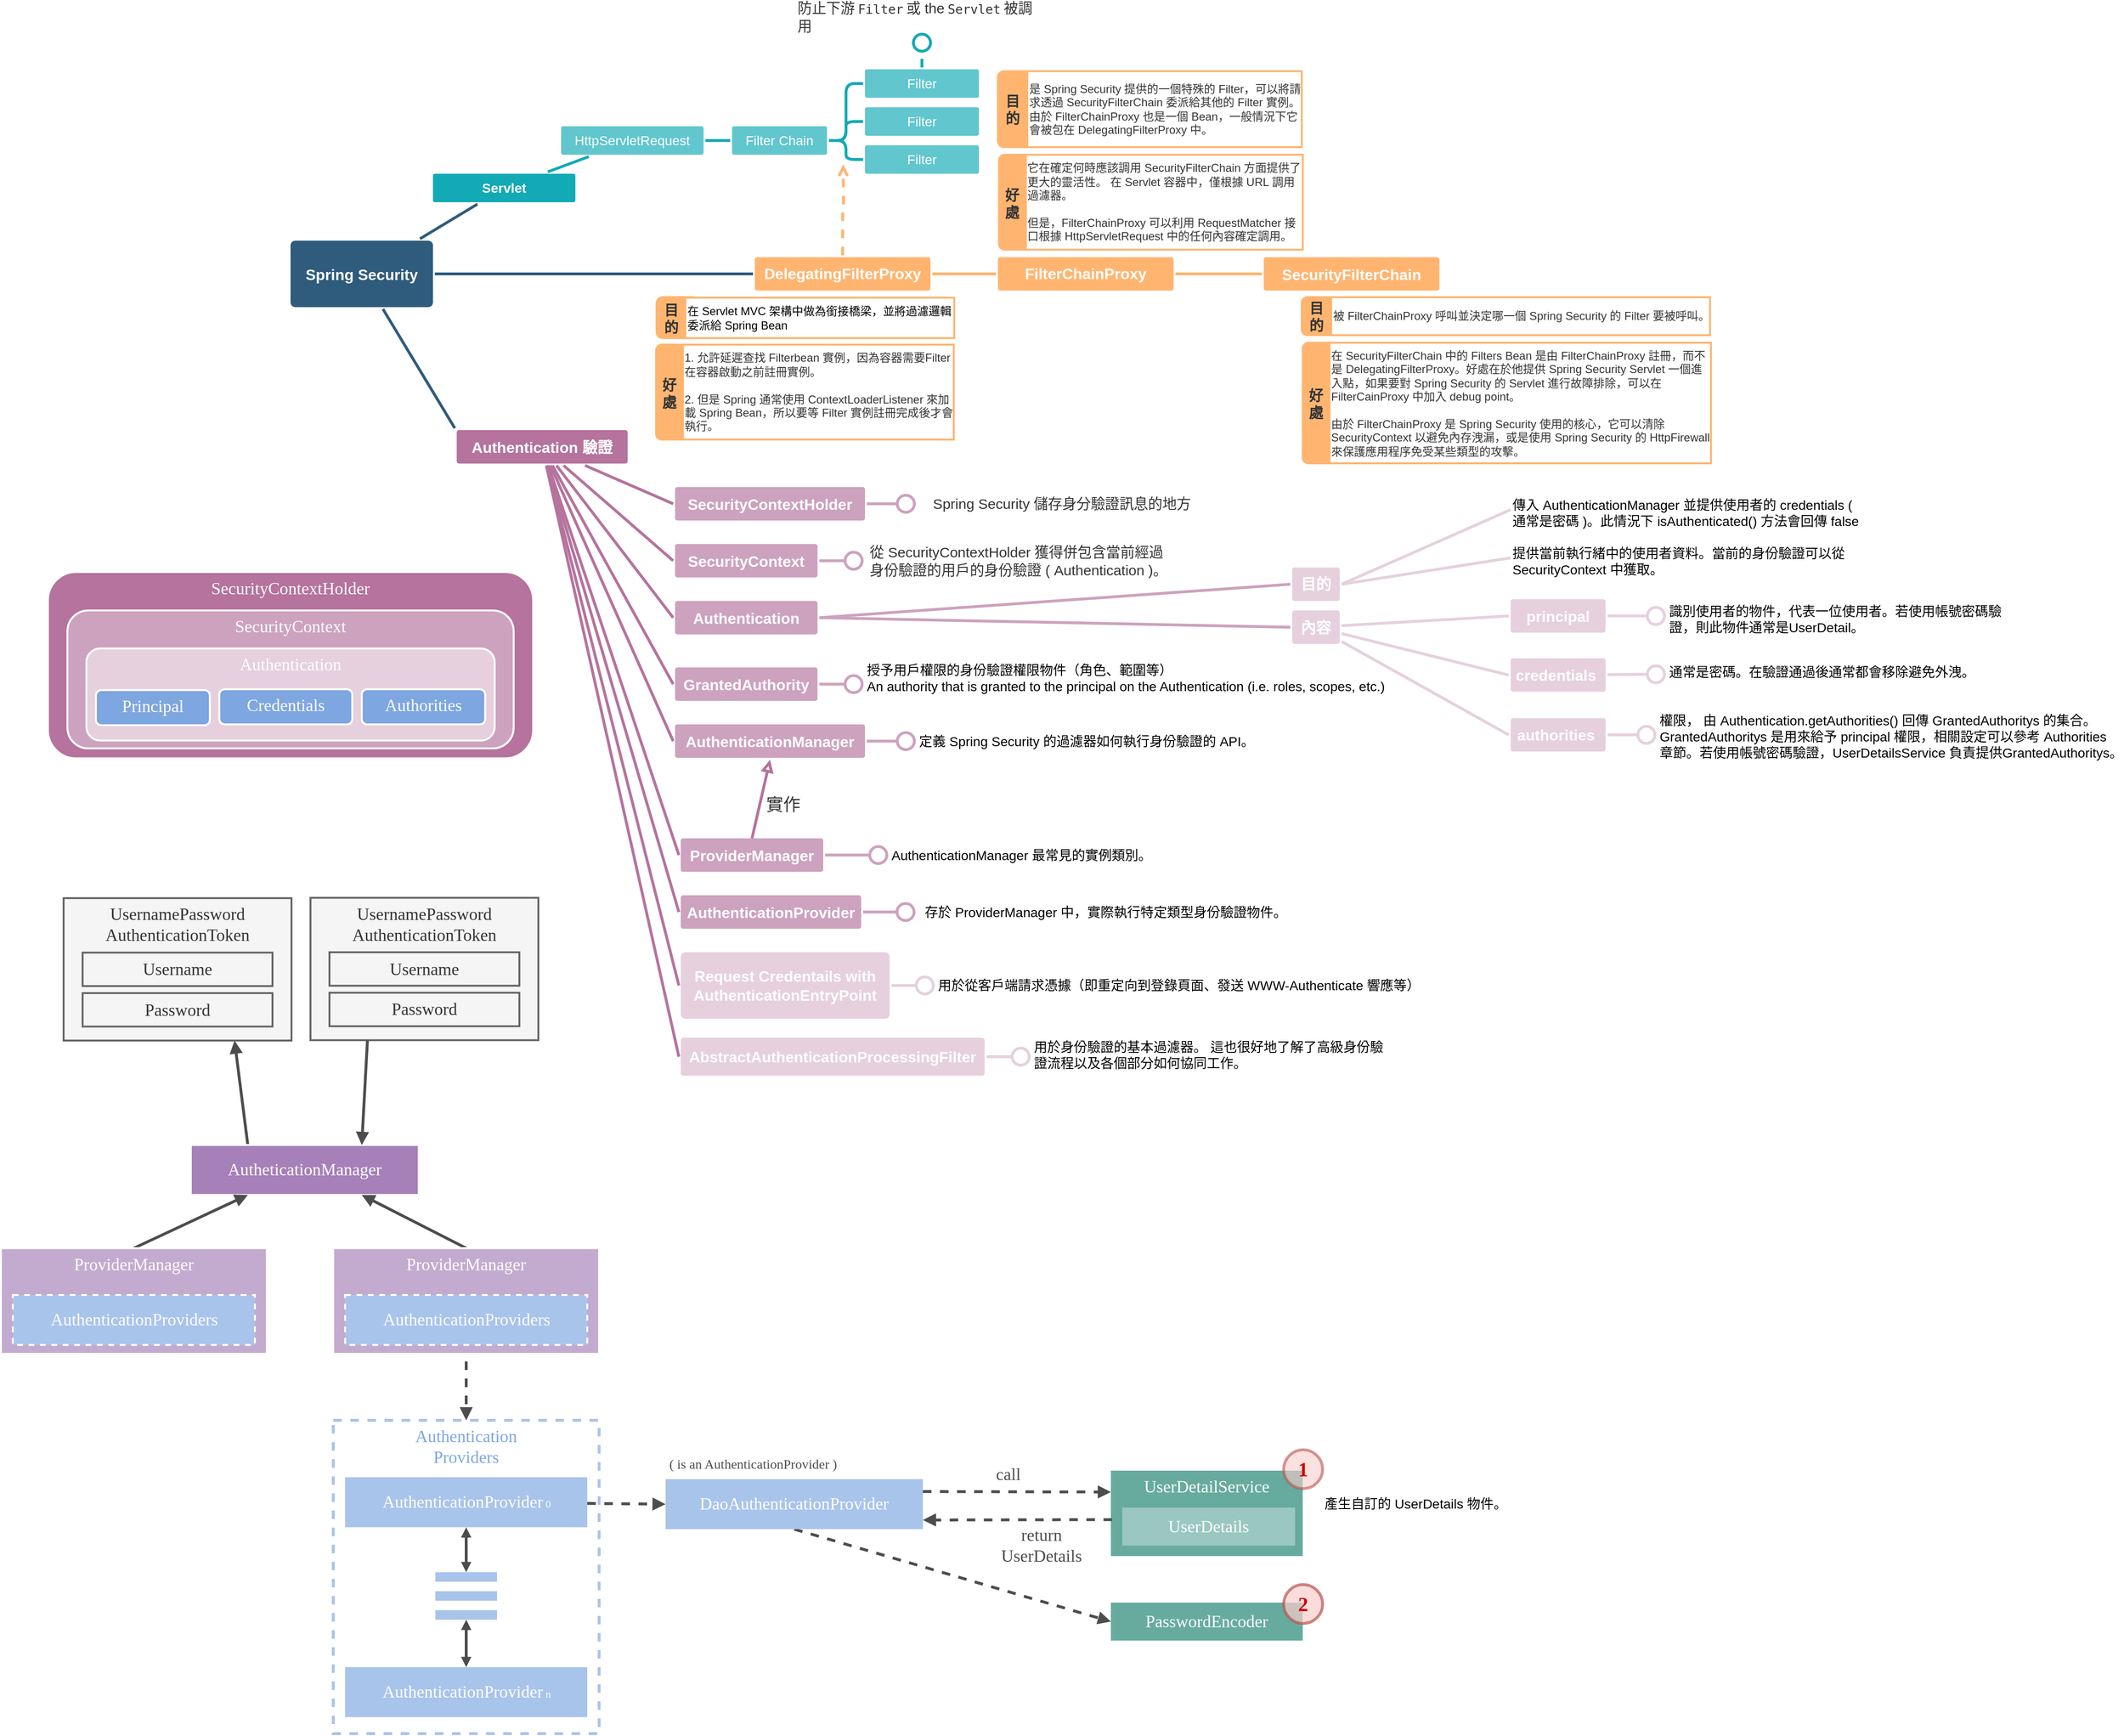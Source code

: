 <mxfile version="15.9.1" type="device"><diagram id="6a731a19-8d31-9384-78a2-239565b7b9f0" name="Page-1"><mxGraphModel dx="1422" dy="793" grid="1" gridSize="10" guides="1" tooltips="1" connect="1" arrows="1" fold="1" page="1" pageScale="1" pageWidth="1169" pageHeight="827" background="none" math="0" shadow="0"><root><mxCell id="0"/><mxCell id="1" parent="0"/><mxCell id="1746" value="" style="edgeStyle=none;rounded=0;jumpStyle=none;html=1;shadow=0;labelBackgroundColor=none;startArrow=none;startFill=0;endArrow=none;endFill=0;jettySize=auto;orthogonalLoop=1;strokeColor=#2F5B7C;strokeWidth=3;fontFamily=Helvetica;fontSize=16;fontColor=#23445D;spacing=5;" parent="1" source="1749" target="1771" edge="1"><mxGeometry relative="1" as="geometry"/></mxCell><mxCell id="et4WIzZWvKvFII1kySSE-1798" value="" style="edgeStyle=orthogonalEdgeStyle;rounded=0;orthogonalLoop=1;jettySize=auto;html=1;fontColor=#23445D;endArrow=none;endFill=0;shadow=0;fontSize=16;strokeColor=#2F5B7C;strokeWidth=3;labelBackgroundColor=none;spacing=5;startFill=0;" parent="1" source="1749" target="et4WIzZWvKvFII1kySSE-1797" edge="1"><mxGeometry relative="1" as="geometry"/></mxCell><mxCell id="L86GkIQucN6mWI3QpVAk-1783" style="rounded=0;orthogonalLoop=1;jettySize=auto;html=1;entryX=0;entryY=0;entryDx=0;entryDy=0;shadow=0;fontSize=16;fontColor=#23445D;strokeColor=#2F5B7C;strokeWidth=3;labelBackgroundColor=none;spacing=5;endFill=0;endArrow=none;startFill=0;" parent="1" source="1749" target="L86GkIQucN6mWI3QpVAk-1782" edge="1"><mxGeometry relative="1" as="geometry"/></mxCell><mxCell id="1749" value="Spring Security" style="rounded=1;whiteSpace=wrap;html=1;shadow=0;labelBackgroundColor=none;strokeColor=none;strokeWidth=3;fillColor=#2F5B7C;fontFamily=Helvetica;fontSize=16;fontColor=#FFFFFF;align=center;fontStyle=1;spacing=5;arcSize=7;perimeterSpacing=2;" parent="1" vertex="1"><mxGeometry x="495" y="380.5" width="150" height="70" as="geometry"/></mxCell><mxCell id="1771" value="Servlet" style="rounded=1;whiteSpace=wrap;html=1;shadow=0;labelBackgroundColor=none;strokeColor=none;strokeWidth=3;fillColor=#12aab5;fontFamily=Helvetica;fontSize=14;fontColor=#FFFFFF;align=center;spacing=5;fontStyle=1;arcSize=7;perimeterSpacing=2;" parent="1" vertex="1"><mxGeometry x="645" y="310" width="150" height="30" as="geometry"/></mxCell><mxCell id="et4WIzZWvKvFII1kySSE-1788" value="" style="edgeStyle=orthogonalEdgeStyle;rounded=1;orthogonalLoop=1;jettySize=auto;html=1;shadow=0;fontSize=14;fontColor=#FFFFFF;fontStyle=1;strokeColor=#12AAB5;strokeWidth=3;fillColor=#b0e3e6;labelBackgroundColor=none;spacing=5;startFill=0;endFill=0;endArrow=none;" parent="1" source="1778" target="et4WIzZWvKvFII1kySSE-1787" edge="1"><mxGeometry relative="1" as="geometry"/></mxCell><mxCell id="1778" value="HttpServletRequest" style="rounded=1;whiteSpace=wrap;html=1;shadow=0;labelBackgroundColor=none;strokeColor=none;strokeWidth=3;fillColor=#61c6ce;fontFamily=Helvetica;fontSize=14;fontColor=#FFFFFF;align=center;spacing=5;fontStyle=0;arcSize=7;perimeterSpacing=2;" parent="1" vertex="1"><mxGeometry x="780" y="260" width="150" height="30" as="geometry"/></mxCell><mxCell id="1779" value="" style="edgeStyle=none;rounded=1;jumpStyle=none;html=1;shadow=0;labelBackgroundColor=none;startArrow=none;startFill=0;jettySize=auto;orthogonalLoop=1;strokeColor=#12AAB5;strokeWidth=3;fontFamily=Helvetica;fontSize=14;fontColor=#FFFFFF;spacing=5;fontStyle=1;fillColor=#b0e3e6;endArrow=none;endFill=0;" parent="1" source="1771" target="1778" edge="1"><mxGeometry relative="1" as="geometry"/></mxCell><mxCell id="et4WIzZWvKvFII1kySSE-1790" value="" style="edgeStyle=orthogonalEdgeStyle;rounded=1;orthogonalLoop=1;jettySize=auto;html=1;shadow=0;fontSize=14;fontColor=#FFFFFF;fontStyle=1;strokeColor=#12AAB5;strokeWidth=3;fillColor=#b0e3e6;labelBackgroundColor=none;spacing=5;startFill=0;endFill=0;endArrow=none;" parent="1" source="et4WIzZWvKvFII1kySSE-1787" target="et4WIzZWvKvFII1kySSE-1789" edge="1"><mxGeometry relative="1" as="geometry"><Array as="points"><mxPoint x="1080" y="275"/><mxPoint x="1080" y="215"/></Array></mxGeometry></mxCell><mxCell id="et4WIzZWvKvFII1kySSE-1796" value="" style="edgeStyle=orthogonalEdgeStyle;rounded=1;orthogonalLoop=1;jettySize=auto;html=1;shadow=0;fontSize=14;fontColor=#FFFFFF;fontStyle=1;strokeColor=#12AAB5;strokeWidth=3;fillColor=#b0e3e6;labelBackgroundColor=none;spacing=5;startFill=0;dashed=1;entryX=0.5;entryY=1;entryDx=0;entryDy=0;exitX=0.5;exitY=0;exitDx=0;exitDy=0;endArrow=circle;endFill=0;" parent="1" source="et4WIzZWvKvFII1kySSE-1789" target="et4WIzZWvKvFII1kySSE-1795" edge="1"><mxGeometry relative="1" as="geometry"/></mxCell><mxCell id="et4WIzZWvKvFII1kySSE-1805" style="edgeStyle=orthogonalEdgeStyle;rounded=1;orthogonalLoop=1;jettySize=auto;html=1;fontColor=#FFFFFF;endArrow=none;endFill=0;strokeColor=#12AAB5;shadow=0;fontSize=14;fontStyle=1;strokeWidth=3;fillColor=#b0e3e6;labelBackgroundColor=none;spacing=5;startFill=0;" parent="1" source="et4WIzZWvKvFII1kySSE-1787" target="et4WIzZWvKvFII1kySSE-1803" edge="1"><mxGeometry relative="1" as="geometry"/></mxCell><mxCell id="et4WIzZWvKvFII1kySSE-1806" style="edgeStyle=orthogonalEdgeStyle;rounded=1;orthogonalLoop=1;jettySize=auto;html=1;entryX=0;entryY=0.5;entryDx=0;entryDy=0;fontColor=#FFFFFF;endArrow=none;endFill=0;strokeColor=#12AAB5;shadow=0;fontSize=14;fontStyle=1;strokeWidth=3;fillColor=#b0e3e6;labelBackgroundColor=none;spacing=5;startFill=0;" parent="1" source="et4WIzZWvKvFII1kySSE-1787" target="et4WIzZWvKvFII1kySSE-1804" edge="1"><mxGeometry relative="1" as="geometry"/></mxCell><mxCell id="et4WIzZWvKvFII1kySSE-1787" value="Filter Chain" style="rounded=1;whiteSpace=wrap;html=1;shadow=0;labelBackgroundColor=none;strokeColor=none;strokeWidth=3;fillColor=#61c6ce;fontFamily=Helvetica;fontSize=14;fontColor=#FFFFFF;align=center;spacing=5;fontStyle=0;arcSize=7;perimeterSpacing=2;" parent="1" vertex="1"><mxGeometry x="960" y="260" width="100" height="30" as="geometry"/></mxCell><mxCell id="et4WIzZWvKvFII1kySSE-1789" value="Filter" style="rounded=1;whiteSpace=wrap;html=1;shadow=0;labelBackgroundColor=none;strokeColor=none;strokeWidth=3;fillColor=#61c6ce;fontFamily=Helvetica;fontSize=14;fontColor=#FFFFFF;align=center;spacing=5;fontStyle=0;arcSize=7;perimeterSpacing=2;" parent="1" vertex="1"><mxGeometry x="1100" y="200" width="120" height="30" as="geometry"/></mxCell><mxCell id="et4WIzZWvKvFII1kySSE-1795" value="&lt;div style=&quot;text-align: left&quot;&gt;&lt;font style=&quot;box-sizing: inherit ; font-size: 15.111px ; letter-spacing: -0.044px ; vertical-align: inherit&quot;&gt;&lt;font style=&quot;box-sizing: inherit ; vertical-align: inherit&quot;&gt;防止下游&lt;/font&gt;&lt;/font&gt;&lt;code style=&quot;text-align: left ; box-sizing: inherit ; border-radius: 0.25em ; font-size: 0.95em ; padding: 0.125em 0.25em ; letter-spacing: -0.044px&quot;&gt;Filter&lt;/code&gt;&lt;font style=&quot;text-align: left ; box-sizing: inherit ; font-size: 15.111px ; letter-spacing: -0.044px ; vertical-align: inherit&quot;&gt;&lt;font style=&quot;box-sizing: inherit ; vertical-align: inherit&quot;&gt;或 the&lt;/font&gt;&lt;/font&gt;&lt;code style=&quot;text-align: left ; box-sizing: inherit ; border-radius: 0.25em ; font-size: 0.95em ; padding: 0.125em 0.25em ; letter-spacing: -0.044px&quot;&gt;Servlet&lt;/code&gt;&lt;font style=&quot;text-align: left ; box-sizing: inherit ; font-size: 15.111px ; letter-spacing: -0.044px ; vertical-align: inherit&quot;&gt;&lt;font style=&quot;box-sizing: inherit ; vertical-align: inherit&quot;&gt;被調用&lt;/font&gt;&lt;/font&gt;&lt;/div&gt;" style="whiteSpace=wrap;html=1;rounded=1;shadow=0;fontSize=14;fontColor=#333333;fontStyle=0;strokeColor=none;strokeWidth=3;fillColor=none;spacing=5;arcSize=7;" parent="1" vertex="1"><mxGeometry x="1025" y="130" width="270" height="30" as="geometry"/></mxCell><mxCell id="et4WIzZWvKvFII1kySSE-1800" style="edgeStyle=orthogonalEdgeStyle;rounded=1;orthogonalLoop=1;jettySize=auto;html=1;dashed=1;fontColor=#FFFFFF;endArrow=open;shadow=0;fontSize=14;fontStyle=1;strokeColor=#FFB570;strokeWidth=3;fillColor=#b0e3e6;labelBackgroundColor=none;spacing=5;startFill=0;endFill=0;" parent="1" source="et4WIzZWvKvFII1kySSE-1797" edge="1"><mxGeometry relative="1" as="geometry"><mxPoint x="1077" y="300" as="targetPoint"/></mxGeometry></mxCell><mxCell id="et4WIzZWvKvFII1kySSE-1813" value="" style="edgeStyle=orthogonalEdgeStyle;rounded=1;orthogonalLoop=1;jettySize=auto;html=1;fontSize=14;fontColor=#FFFFFF;endArrow=none;endFill=0;strokeColor=#FFB570;shadow=0;fontStyle=1;strokeWidth=3;fillColor=#b0e3e6;labelBackgroundColor=none;spacing=5;startFill=0;entryX=0;entryY=0.5;entryDx=0;entryDy=0;" parent="1" source="et4WIzZWvKvFII1kySSE-1797" target="et4WIzZWvKvFII1kySSE-1814" edge="1"><mxGeometry relative="1" as="geometry"><mxPoint x="1210" y="413.971" as="targetPoint"/></mxGeometry></mxCell><mxCell id="et4WIzZWvKvFII1kySSE-1797" value="DelegatingFilterProxy" style="rounded=1;whiteSpace=wrap;html=1;shadow=0;labelBackgroundColor=none;strokeColor=none;strokeWidth=3;fillColor=#FFB570;fontFamily=Helvetica;fontSize=16;fontColor=#FFFFFF;align=center;fontStyle=1;spacing=5;arcSize=7;perimeterSpacing=2;" parent="1" vertex="1"><mxGeometry x="984" y="397.87" width="185" height="35.25" as="geometry"/></mxCell><mxCell id="et4WIzZWvKvFII1kySSE-1803" value="Filter" style="rounded=1;whiteSpace=wrap;html=1;shadow=0;labelBackgroundColor=none;strokeColor=none;strokeWidth=3;fillColor=#61c6ce;fontFamily=Helvetica;fontSize=14;fontColor=#FFFFFF;align=center;spacing=5;fontStyle=0;arcSize=7;perimeterSpacing=2;" parent="1" vertex="1"><mxGeometry x="1100" y="240" width="120" height="30" as="geometry"/></mxCell><mxCell id="et4WIzZWvKvFII1kySSE-1804" value="Filter" style="rounded=1;whiteSpace=wrap;html=1;shadow=0;labelBackgroundColor=none;strokeColor=none;strokeWidth=3;fillColor=#61c6ce;fontFamily=Helvetica;fontSize=14;fontColor=#FFFFFF;align=center;spacing=5;fontStyle=0;arcSize=7;perimeterSpacing=2;" parent="1" vertex="1"><mxGeometry x="1100" y="280" width="120" height="30" as="geometry"/></mxCell><mxCell id="L86GkIQucN6mWI3QpVAk-1780" style="edgeStyle=orthogonalEdgeStyle;rounded=1;orthogonalLoop=1;jettySize=auto;html=1;entryX=0;entryY=0.5;entryDx=0;entryDy=0;shadow=0;fontSize=14;fontColor=#FFFFFF;fontStyle=1;strokeColor=#FFB570;strokeWidth=3;fillColor=#b0e3e6;labelBackgroundColor=none;spacing=5;endFill=0;endArrow=none;startFill=0;" parent="1" source="et4WIzZWvKvFII1kySSE-1814" target="L86GkIQucN6mWI3QpVAk-1779" edge="1"><mxGeometry relative="1" as="geometry"/></mxCell><mxCell id="et4WIzZWvKvFII1kySSE-1814" value="FilterChainProxy" style="rounded=1;whiteSpace=wrap;html=1;shadow=0;labelBackgroundColor=none;strokeColor=none;strokeWidth=3;fillColor=#FFB570;fontFamily=Helvetica;fontSize=16;fontColor=#FFFFFF;align=center;fontStyle=1;spacing=5;arcSize=7;perimeterSpacing=2;" parent="1" vertex="1"><mxGeometry x="1240" y="397.87" width="185" height="35.25" as="geometry"/></mxCell><mxCell id="L86GkIQucN6mWI3QpVAk-1779" value="SecurityFilterChain" style="rounded=1;whiteSpace=wrap;html=1;shadow=0;labelBackgroundColor=none;strokeColor=none;strokeWidth=3;fillColor=#FFB570;fontFamily=Helvetica;fontSize=16;fontColor=#FFFFFF;align=center;fontStyle=1;spacing=5;arcSize=7;perimeterSpacing=2;" parent="1" vertex="1"><mxGeometry x="1520" y="397.88" width="185" height="35.25" as="geometry"/></mxCell><mxCell id="L86GkIQucN6mWI3QpVAk-1785" style="edgeStyle=none;rounded=1;orthogonalLoop=1;jettySize=auto;html=1;entryX=0;entryY=0.5;entryDx=0;entryDy=0;shadow=0;fontSize=14;fontColor=#FFFFFF;fontStyle=1;strokeColor=#B5739D;strokeWidth=3;fillColor=#b0e3e6;labelBackgroundColor=none;spacing=5;endFill=0;endArrow=none;startFill=0;" parent="1" source="L86GkIQucN6mWI3QpVAk-1782" target="L86GkIQucN6mWI3QpVAk-1784" edge="1"><mxGeometry relative="1" as="geometry"/></mxCell><mxCell id="L86GkIQucN6mWI3QpVAk-1791" style="edgeStyle=none;rounded=1;orthogonalLoop=1;jettySize=auto;html=1;entryX=0;entryY=0.5;entryDx=0;entryDy=0;endArrow=none;endFill=0;strokeColor=#B5739D;strokeWidth=3;shadow=0;fontSize=14;fontColor=#FFFFFF;fontStyle=1;fillColor=#b0e3e6;labelBackgroundColor=none;spacing=5;startFill=0;" parent="1" source="L86GkIQucN6mWI3QpVAk-1782" target="L86GkIQucN6mWI3QpVAk-1786" edge="1"><mxGeometry relative="1" as="geometry"/></mxCell><mxCell id="L86GkIQucN6mWI3QpVAk-1815" style="edgeStyle=none;rounded=1;orthogonalLoop=1;jettySize=auto;html=1;entryX=0;entryY=0.5;entryDx=0;entryDy=0;fontSize=14;endArrow=none;endFill=0;strokeColor=#B5739D;strokeWidth=3;shadow=0;fontColor=#FFFFFF;fontStyle=1;fillColor=#b0e3e6;labelBackgroundColor=none;spacing=5;startFill=0;" parent="1" source="L86GkIQucN6mWI3QpVAk-1782" target="L86GkIQucN6mWI3QpVAk-1793" edge="1"><mxGeometry relative="1" as="geometry"/></mxCell><mxCell id="L86GkIQucN6mWI3QpVAk-1816" style="edgeStyle=none;rounded=1;orthogonalLoop=1;jettySize=auto;html=1;entryX=0;entryY=0.5;entryDx=0;entryDy=0;fontSize=14;endArrow=none;endFill=0;strokeColor=#B5739D;strokeWidth=3;shadow=0;fontColor=#FFFFFF;fontStyle=1;fillColor=#b0e3e6;labelBackgroundColor=none;spacing=5;startFill=0;" parent="1" source="L86GkIQucN6mWI3QpVAk-1782" target="L86GkIQucN6mWI3QpVAk-1797" edge="1"><mxGeometry relative="1" as="geometry"/></mxCell><mxCell id="L86GkIQucN6mWI3QpVAk-1817" style="edgeStyle=none;rounded=1;orthogonalLoop=1;jettySize=auto;html=1;entryX=0;entryY=0.5;entryDx=0;entryDy=0;fontSize=14;endArrow=none;endFill=0;strokeColor=#B5739D;strokeWidth=3;shadow=0;fontColor=#FFFFFF;fontStyle=1;fillColor=#b0e3e6;labelBackgroundColor=none;spacing=5;startFill=0;" parent="1" source="L86GkIQucN6mWI3QpVAk-1782" target="L86GkIQucN6mWI3QpVAk-1800" edge="1"><mxGeometry relative="1" as="geometry"/></mxCell><mxCell id="L86GkIQucN6mWI3QpVAk-1818" style="edgeStyle=none;rounded=1;orthogonalLoop=1;jettySize=auto;html=1;entryX=0;entryY=0.5;entryDx=0;entryDy=0;fontSize=14;endArrow=none;endFill=0;strokeColor=#B5739D;strokeWidth=3;shadow=0;fontColor=#FFFFFF;fontStyle=1;fillColor=#b0e3e6;labelBackgroundColor=none;spacing=5;startFill=0;" parent="1" source="L86GkIQucN6mWI3QpVAk-1782" target="L86GkIQucN6mWI3QpVAk-1803" edge="1"><mxGeometry relative="1" as="geometry"/></mxCell><mxCell id="L86GkIQucN6mWI3QpVAk-1819" style="edgeStyle=none;rounded=1;orthogonalLoop=1;jettySize=auto;html=1;entryX=0;entryY=0.5;entryDx=0;entryDy=0;fontSize=14;endArrow=none;endFill=0;strokeColor=#B5739D;strokeWidth=3;shadow=0;fontColor=#FFFFFF;fontStyle=1;fillColor=#b0e3e6;labelBackgroundColor=none;spacing=5;startFill=0;" parent="1" source="L86GkIQucN6mWI3QpVAk-1782" target="L86GkIQucN6mWI3QpVAk-1807" edge="1"><mxGeometry relative="1" as="geometry"/></mxCell><mxCell id="L86GkIQucN6mWI3QpVAk-1820" style="edgeStyle=none;rounded=1;orthogonalLoop=1;jettySize=auto;html=1;entryX=0;entryY=0.5;entryDx=0;entryDy=0;fontSize=14;endArrow=none;endFill=0;strokeColor=#B5739D;strokeWidth=3;shadow=0;fontColor=#FFFFFF;fontStyle=1;fillColor=#b0e3e6;labelBackgroundColor=none;spacing=5;startFill=0;" parent="1" source="L86GkIQucN6mWI3QpVAk-1782" target="L86GkIQucN6mWI3QpVAk-1810" edge="1"><mxGeometry relative="1" as="geometry"/></mxCell><mxCell id="L86GkIQucN6mWI3QpVAk-1821" style="edgeStyle=none;rounded=1;orthogonalLoop=1;jettySize=auto;html=1;entryX=0;entryY=0.5;entryDx=0;entryDy=0;fontSize=14;endArrow=none;endFill=0;strokeColor=#B5739D;strokeWidth=3;shadow=0;fontColor=#FFFFFF;fontStyle=1;fillColor=#b0e3e6;labelBackgroundColor=none;spacing=5;startFill=0;" parent="1" source="L86GkIQucN6mWI3QpVAk-1782" target="L86GkIQucN6mWI3QpVAk-1812" edge="1"><mxGeometry relative="1" as="geometry"/></mxCell><mxCell id="L86GkIQucN6mWI3QpVAk-1782" value="Authentication 驗證" style="rounded=1;whiteSpace=wrap;html=1;shadow=0;labelBackgroundColor=none;strokeColor=none;strokeWidth=3;fillColor=#B5739D;fontFamily=Helvetica;fontSize=16;fontColor=#FFFFFF;align=center;fontStyle=1;spacing=5;arcSize=7;perimeterSpacing=2;" parent="1" vertex="1"><mxGeometry x="670" y="580" width="180" height="35.25" as="geometry"/></mxCell><mxCell id="L86GkIQucN6mWI3QpVAk-1788" style="edgeStyle=none;rounded=0;orthogonalLoop=1;jettySize=auto;html=1;strokeColor=#CDA2BE;strokeWidth=3;endArrow=circle;endFill=0;" parent="1" source="L86GkIQucN6mWI3QpVAk-1784" target="L86GkIQucN6mWI3QpVAk-1787" edge="1"><mxGeometry relative="1" as="geometry"/></mxCell><mxCell id="L86GkIQucN6mWI3QpVAk-1784" value="SecurityContextHolder" style="rounded=1;whiteSpace=wrap;html=1;shadow=0;labelBackgroundColor=none;strokeColor=none;strokeWidth=3;fillColor=#CDA2BE;fontFamily=Helvetica;fontSize=16;fontColor=#FFFFFF;align=center;fontStyle=1;spacing=5;arcSize=7;perimeterSpacing=2;" parent="1" vertex="1"><mxGeometry x="900" y="640" width="200" height="35.25" as="geometry"/></mxCell><mxCell id="L86GkIQucN6mWI3QpVAk-1790" style="edgeStyle=none;rounded=0;orthogonalLoop=1;jettySize=auto;html=1;endArrow=circle;endFill=0;strokeColor=#CDA2BE;strokeWidth=3;" parent="1" source="L86GkIQucN6mWI3QpVAk-1786" target="L86GkIQucN6mWI3QpVAk-1789" edge="1"><mxGeometry relative="1" as="geometry"/></mxCell><mxCell id="L86GkIQucN6mWI3QpVAk-1786" value="SecurityContext" style="rounded=1;whiteSpace=wrap;html=1;shadow=0;labelBackgroundColor=none;strokeColor=none;strokeWidth=3;fillColor=#CDA2BE;fontFamily=Helvetica;fontSize=16;fontColor=#FFFFFF;align=center;fontStyle=1;spacing=5;arcSize=7;perimeterSpacing=2;" parent="1" vertex="1"><mxGeometry x="900" y="700" width="150" height="35.25" as="geometry"/></mxCell><mxCell id="L86GkIQucN6mWI3QpVAk-1787" value="&lt;div style=&quot;text-align: left&quot;&gt;&lt;span style=&quot;font-size: 15.111px ; letter-spacing: -0.044px&quot;&gt;Spring Security 儲存身分驗證訊息的地方&lt;/span&gt;&lt;br&gt;&lt;/div&gt;" style="whiteSpace=wrap;html=1;rounded=1;shadow=0;fontSize=14;fontColor=#333333;fontStyle=0;strokeColor=none;strokeWidth=3;fillColor=none;spacing=5;arcSize=7;" parent="1" vertex="1"><mxGeometry x="1155" y="642.63" width="305" height="30" as="geometry"/></mxCell><mxCell id="L86GkIQucN6mWI3QpVAk-1789" value="&lt;span style=&quot;font-size: 15.111px ; letter-spacing: -0.044px&quot;&gt;從 SecurityContextHolder 獲得併包含當前經過身份驗證的用戶的身份驗證 ( Authentication )。&lt;/span&gt;" style="whiteSpace=wrap;html=1;rounded=1;shadow=0;fontSize=14;fontColor=#333333;fontStyle=0;strokeColor=none;strokeWidth=3;fillColor=none;spacing=5;arcSize=7;align=left;" parent="1" vertex="1"><mxGeometry x="1100" y="698.94" width="330" height="37.37" as="geometry"/></mxCell><mxCell id="kV_gCuHugJ6RIb7P55Ni-1780" style="rounded=1;orthogonalLoop=1;jettySize=auto;html=1;entryX=0;entryY=0.5;entryDx=0;entryDy=0;shadow=0;fontSize=14;fontColor=#FFFFFF;fontStyle=1;strokeColor=#CDA2BE;strokeWidth=3;fillColor=#b0e3e6;labelBackgroundColor=none;spacing=5;endFill=0;endArrow=none;startFill=0;exitX=1;exitY=0.5;exitDx=0;exitDy=0;" parent="1" source="L86GkIQucN6mWI3QpVAk-1793" target="kV_gCuHugJ6RIb7P55Ni-1781" edge="1"><mxGeometry relative="1" as="geometry"><mxPoint x="1560" y="780" as="targetPoint"/><mxPoint x="1470" y="780" as="sourcePoint"/></mxGeometry></mxCell><mxCell id="kV_gCuHugJ6RIb7P55Ni-1789" style="edgeStyle=none;rounded=1;orthogonalLoop=1;jettySize=auto;html=1;entryX=0;entryY=0.5;entryDx=0;entryDy=0;strokeColor=#CDA2BE;shadow=0;fontSize=14;fontColor=#FFFFFF;fontStyle=1;strokeWidth=3;fillColor=#b0e3e6;labelBackgroundColor=none;spacing=5;endFill=0;endArrow=none;startFill=0;exitX=1;exitY=0.5;exitDx=0;exitDy=0;" parent="1" source="L86GkIQucN6mWI3QpVAk-1793" target="kV_gCuHugJ6RIb7P55Ni-1788" edge="1"><mxGeometry relative="1" as="geometry"><mxPoint x="1470" y="781.45" as="sourcePoint"/></mxGeometry></mxCell><mxCell id="L86GkIQucN6mWI3QpVAk-1793" value="Authentication" style="rounded=1;whiteSpace=wrap;html=1;shadow=0;labelBackgroundColor=none;strokeColor=none;strokeWidth=3;fillColor=#CDA2BE;fontFamily=Helvetica;fontSize=16;fontColor=#FFFFFF;align=center;fontStyle=1;spacing=5;arcSize=7;perimeterSpacing=2;" parent="1" vertex="1"><mxGeometry x="900" y="760" width="150" height="35.25" as="geometry"/></mxCell><mxCell id="L86GkIQucN6mWI3QpVAk-1795" value="授予用戶權限的身份驗證權限物件（角色、範圍等）&lt;br&gt;An authority that is granted to the principal on the Authentication (i.e. roles, scopes, etc.)" style="text;whiteSpace=wrap;html=1;fontSize=14;" parent="1" vertex="1"><mxGeometry x="1100" y="817.63" width="560" height="60" as="geometry"/></mxCell><mxCell id="L86GkIQucN6mWI3QpVAk-1798" style="edgeStyle=none;rounded=0;orthogonalLoop=1;jettySize=auto;html=1;entryX=0;entryY=0.5;entryDx=0;entryDy=0;fontSize=14;endArrow=circle;endFill=0;strokeColor=#CDA2BE;strokeWidth=3;" parent="1" source="L86GkIQucN6mWI3QpVAk-1797" target="L86GkIQucN6mWI3QpVAk-1795" edge="1"><mxGeometry relative="1" as="geometry"/></mxCell><mxCell id="L86GkIQucN6mWI3QpVAk-1797" value="GrantedAuthority" style="rounded=1;whiteSpace=wrap;html=1;shadow=0;labelBackgroundColor=none;strokeColor=none;strokeWidth=3;fillColor=#CDA2BE;fontFamily=Helvetica;fontSize=16;fontColor=#FFFFFF;align=center;fontStyle=1;spacing=5;arcSize=7;perimeterSpacing=2;" parent="1" vertex="1"><mxGeometry x="900" y="830" width="150" height="35.25" as="geometry"/></mxCell><mxCell id="L86GkIQucN6mWI3QpVAk-1802" style="edgeStyle=none;rounded=0;orthogonalLoop=1;jettySize=auto;html=1;entryX=0;entryY=0.5;entryDx=0;entryDy=0;fontSize=14;endArrow=circle;endFill=0;strokeColor=#CDA2BE;strokeWidth=3;" parent="1" source="L86GkIQucN6mWI3QpVAk-1800" target="L86GkIQucN6mWI3QpVAk-1801" edge="1"><mxGeometry relative="1" as="geometry"/></mxCell><mxCell id="L86GkIQucN6mWI3QpVAk-1800" value="AuthenticationManager" style="rounded=1;whiteSpace=wrap;html=1;shadow=0;labelBackgroundColor=none;strokeColor=none;strokeWidth=3;fillColor=#CDA2BE;fontFamily=Helvetica;fontSize=16;fontColor=#FFFFFF;align=center;fontStyle=1;spacing=5;arcSize=7;perimeterSpacing=2;" parent="1" vertex="1"><mxGeometry x="900" y="890" width="200" height="35.25" as="geometry"/></mxCell><mxCell id="L86GkIQucN6mWI3QpVAk-1801" value="定義 Spring Security 的過濾器如何執行身份驗證的 API。" style="text;whiteSpace=wrap;html=1;fontSize=14;" parent="1" vertex="1"><mxGeometry x="1155" y="892.63" width="380" height="30" as="geometry"/></mxCell><mxCell id="L86GkIQucN6mWI3QpVAk-1805" style="edgeStyle=none;rounded=0;orthogonalLoop=1;jettySize=auto;html=1;entryX=0;entryY=0.5;entryDx=0;entryDy=0;fontSize=14;endArrow=circle;endFill=0;strokeColor=#CDA2BE;strokeWidth=3;" parent="1" source="L86GkIQucN6mWI3QpVAk-1803" target="L86GkIQucN6mWI3QpVAk-1804" edge="1"><mxGeometry relative="1" as="geometry"/></mxCell><mxCell id="L86GkIQucN6mWI3QpVAk-1803" value="ProviderManager" style="rounded=1;whiteSpace=wrap;html=1;shadow=0;labelBackgroundColor=none;strokeColor=none;strokeWidth=3;fillColor=#CDA2BE;fontFamily=Helvetica;fontSize=16;fontColor=#FFFFFF;align=center;fontStyle=1;spacing=5;arcSize=7;perimeterSpacing=2;" parent="1" vertex="1"><mxGeometry x="906" y="1010" width="150" height="35.25" as="geometry"/></mxCell><mxCell id="L86GkIQucN6mWI3QpVAk-1804" value="AuthenticationManager 最常見的實例類別。" style="text;whiteSpace=wrap;html=1;fontSize=14;" parent="1" vertex="1"><mxGeometry x="1126" y="1012.63" width="314" height="30" as="geometry"/></mxCell><mxCell id="L86GkIQucN6mWI3QpVAk-1806" value="存於 ProviderManager 中，實際執行特定類型身份驗證物件。" style="text;whiteSpace=wrap;html=1;fontSize=14;" parent="1" vertex="1"><mxGeometry x="1161" y="1072.63" width="419" height="30" as="geometry"/></mxCell><mxCell id="L86GkIQucN6mWI3QpVAk-1808" style="edgeStyle=none;rounded=0;orthogonalLoop=1;jettySize=auto;html=1;entryX=-0.015;entryY=0.5;entryDx=0;entryDy=0;entryPerimeter=0;fontSize=14;endArrow=circle;endFill=0;strokeColor=#CDA2BE;strokeWidth=3;" parent="1" source="L86GkIQucN6mWI3QpVAk-1807" target="L86GkIQucN6mWI3QpVAk-1806" edge="1"><mxGeometry relative="1" as="geometry"/></mxCell><mxCell id="L86GkIQucN6mWI3QpVAk-1807" value="AuthenticationProvider" style="rounded=1;whiteSpace=wrap;html=1;shadow=0;labelBackgroundColor=none;strokeColor=none;strokeWidth=3;fillColor=#CDA2BE;fontFamily=Helvetica;fontSize=16;fontColor=#FFFFFF;align=center;fontStyle=1;spacing=5;arcSize=7;perimeterSpacing=2;" parent="1" vertex="1"><mxGeometry x="906" y="1070" width="190" height="35.25" as="geometry"/></mxCell><mxCell id="L86GkIQucN6mWI3QpVAk-1809" value="用於從客戶端請求憑據（即重定向到登錄頁面、發送 WWW-Authenticate 響應等）" style="text;whiteSpace=wrap;html=1;fontSize=14;" parent="1" vertex="1"><mxGeometry x="1175" y="1150" width="530" height="30" as="geometry"/></mxCell><mxCell id="L86GkIQucN6mWI3QpVAk-1811" style="edgeStyle=none;rounded=0;orthogonalLoop=1;jettySize=auto;html=1;entryX=0;entryY=0.5;entryDx=0;entryDy=0;fontSize=14;endArrow=circle;endFill=0;strokeColor=#E6D0DE;strokeWidth=3;" parent="1" source="L86GkIQucN6mWI3QpVAk-1810" target="L86GkIQucN6mWI3QpVAk-1809" edge="1"><mxGeometry relative="1" as="geometry"/></mxCell><mxCell id="L86GkIQucN6mWI3QpVAk-1810" value="Request Credentails with AuthenticationEntryPoint" style="rounded=1;whiteSpace=wrap;html=1;shadow=0;labelBackgroundColor=none;strokeColor=none;strokeWidth=3;fillColor=#E6D0DE;fontFamily=Helvetica;fontSize=16;fontColor=#FFFFFF;align=center;fontStyle=1;spacing=5;arcSize=7;perimeterSpacing=2;" parent="1" vertex="1"><mxGeometry x="906" y="1130" width="220" height="70" as="geometry"/></mxCell><mxCell id="L86GkIQucN6mWI3QpVAk-1814" style="edgeStyle=none;rounded=0;orthogonalLoop=1;jettySize=auto;html=1;entryX=0;entryY=0.5;entryDx=0;entryDy=0;fontSize=14;endArrow=circle;endFill=0;strokeColor=#E6D0DE;strokeWidth=3;" parent="1" source="L86GkIQucN6mWI3QpVAk-1812" target="L86GkIQucN6mWI3QpVAk-1813" edge="1"><mxGeometry relative="1" as="geometry"/></mxCell><mxCell id="L86GkIQucN6mWI3QpVAk-1812" value="AbstractAuthenticationProcessingFilter" style="rounded=1;whiteSpace=wrap;html=1;shadow=0;labelBackgroundColor=none;strokeColor=none;strokeWidth=3;fillColor=#E6D0DE;fontFamily=Helvetica;fontSize=16;fontColor=#FFFFFF;align=center;fontStyle=1;spacing=5;arcSize=7;perimeterSpacing=2;" parent="1" vertex="1"><mxGeometry x="906" y="1220" width="320" height="40" as="geometry"/></mxCell><mxCell id="L86GkIQucN6mWI3QpVAk-1813" value="用於身份驗證的基本過濾器。 這也很好地了解了高級身份驗證流程以及各個部分如何協同工作。" style="text;whiteSpace=wrap;html=1;fontSize=14;" parent="1" vertex="1"><mxGeometry x="1276" y="1215" width="380" height="50" as="geometry"/></mxCell><mxCell id="kV_gCuHugJ6RIb7P55Ni-1786" style="rounded=1;orthogonalLoop=1;jettySize=auto;html=1;entryX=0;entryY=0.5;entryDx=0;entryDy=0;strokeColor=#E6D0DE;shadow=0;fontSize=14;fontColor=#FFFFFF;fontStyle=1;strokeWidth=3;fillColor=#b0e3e6;labelBackgroundColor=none;spacing=5;endFill=0;endArrow=none;startFill=0;exitX=1;exitY=0.5;exitDx=0;exitDy=0;" parent="1" source="kV_gCuHugJ6RIb7P55Ni-1781" target="kV_gCuHugJ6RIb7P55Ni-1784" edge="1"><mxGeometry relative="1" as="geometry"/></mxCell><mxCell id="kV_gCuHugJ6RIb7P55Ni-1787" style="edgeStyle=none;rounded=1;orthogonalLoop=1;jettySize=auto;html=1;entryX=0;entryY=0.5;entryDx=0;entryDy=0;strokeColor=#E6D0DE;shadow=0;fontSize=14;fontColor=#FFFFFF;fontStyle=1;strokeWidth=3;fillColor=#b0e3e6;labelBackgroundColor=none;spacing=5;endFill=0;endArrow=none;startFill=0;exitX=1;exitY=0.5;exitDx=0;exitDy=0;" parent="1" source="kV_gCuHugJ6RIb7P55Ni-1781" target="kV_gCuHugJ6RIb7P55Ni-1785" edge="1"><mxGeometry relative="1" as="geometry"/></mxCell><mxCell id="kV_gCuHugJ6RIb7P55Ni-1781" value="目的" style="rounded=1;whiteSpace=wrap;html=1;shadow=0;labelBackgroundColor=none;strokeColor=none;strokeWidth=3;fillColor=#E6D0DE;fontFamily=Helvetica;fontSize=16;fontColor=#FFFFFF;align=center;fontStyle=1;spacing=5;arcSize=7;perimeterSpacing=2;" parent="1" vertex="1"><mxGeometry x="1550" y="724.75" width="50" height="35.25" as="geometry"/></mxCell><mxCell id="kV_gCuHugJ6RIb7P55Ni-1784" value="傳入 AuthenticationManager 並提供使用者的 credentials ( 通常是密碼 )。此情況下 isAuthenticated() 方法會回傳 false" style="text;whiteSpace=wrap;html=1;fontSize=14;" parent="1" vertex="1"><mxGeometry x="1780" y="643.91" width="370" height="40" as="geometry"/></mxCell><mxCell id="kV_gCuHugJ6RIb7P55Ni-1785" value="提供當前執行緒中的使用者資料。當前的身份驗證可以從 SecurityContext 中獲取。" style="text;whiteSpace=wrap;html=1;fontSize=14;" parent="1" vertex="1"><mxGeometry x="1780" y="694.6" width="370" height="40" as="geometry"/></mxCell><mxCell id="kV_gCuHugJ6RIb7P55Ni-1792" style="edgeStyle=none;rounded=1;orthogonalLoop=1;jettySize=auto;html=1;entryX=0;entryY=0.5;entryDx=0;entryDy=0;strokeColor=#E6D0DE;shadow=0;fontSize=14;fontColor=#FFFFFF;fontStyle=1;strokeWidth=3;fillColor=#b0e3e6;labelBackgroundColor=none;spacing=5;endFill=0;endArrow=none;startFill=0;" parent="1" source="kV_gCuHugJ6RIb7P55Ni-1788" target="kV_gCuHugJ6RIb7P55Ni-1791" edge="1"><mxGeometry relative="1" as="geometry"/></mxCell><mxCell id="kV_gCuHugJ6RIb7P55Ni-1795" style="edgeStyle=none;rounded=1;orthogonalLoop=1;jettySize=auto;html=1;entryX=0;entryY=0.5;entryDx=0;entryDy=0;strokeColor=#E6D0DE;shadow=0;fontSize=14;fontColor=#FFFFFF;fontStyle=1;strokeWidth=3;fillColor=#b0e3e6;labelBackgroundColor=none;spacing=5;endFill=0;endArrow=none;startFill=0;" parent="1" source="kV_gCuHugJ6RIb7P55Ni-1788" target="kV_gCuHugJ6RIb7P55Ni-1793" edge="1"><mxGeometry relative="1" as="geometry"/></mxCell><mxCell id="kV_gCuHugJ6RIb7P55Ni-1796" style="edgeStyle=none;rounded=1;orthogonalLoop=1;jettySize=auto;html=1;entryX=0;entryY=0.5;entryDx=0;entryDy=0;strokeColor=#E6D0DE;shadow=0;fontSize=14;fontColor=#FFFFFF;fontStyle=1;strokeWidth=3;fillColor=#b0e3e6;labelBackgroundColor=none;spacing=5;endFill=0;endArrow=none;startFill=0;" parent="1" source="kV_gCuHugJ6RIb7P55Ni-1788" target="kV_gCuHugJ6RIb7P55Ni-1794" edge="1"><mxGeometry relative="1" as="geometry"/></mxCell><mxCell id="kV_gCuHugJ6RIb7P55Ni-1788" value="內容" style="rounded=1;whiteSpace=wrap;html=1;shadow=0;labelBackgroundColor=none;strokeColor=none;strokeWidth=3;fillColor=#E6D0DE;fontFamily=Helvetica;fontSize=16;fontColor=#FFFFFF;align=center;fontStyle=1;spacing=5;arcSize=7;perimeterSpacing=2;" parent="1" vertex="1"><mxGeometry x="1550" y="770" width="50" height="35.25" as="geometry"/></mxCell><mxCell id="kV_gCuHugJ6RIb7P55Ni-1798" style="edgeStyle=none;rounded=0;orthogonalLoop=1;jettySize=auto;html=1;entryX=0;entryY=0.5;entryDx=0;entryDy=0;strokeColor=#E6D0DE;fontSize=14;fontColor=rgba(0, 0, 0, 1);strokeWidth=3;labelBackgroundColor=rgba(255, 255, 255, 1);endFill=0;endArrow=circle;" parent="1" source="kV_gCuHugJ6RIb7P55Ni-1791" target="kV_gCuHugJ6RIb7P55Ni-1797" edge="1"><mxGeometry relative="1" as="geometry"/></mxCell><mxCell id="kV_gCuHugJ6RIb7P55Ni-1791" value="principal" style="rounded=1;whiteSpace=wrap;html=1;shadow=0;labelBackgroundColor=none;strokeColor=none;strokeWidth=3;fillColor=#E6D0DE;fontFamily=Helvetica;fontSize=16;fontColor=#FFFFFF;align=center;fontStyle=1;spacing=5;arcSize=7;perimeterSpacing=2;" parent="1" vertex="1"><mxGeometry x="1780" y="758.16" width="100" height="35.25" as="geometry"/></mxCell><mxCell id="kV_gCuHugJ6RIb7P55Ni-1803" style="edgeStyle=none;rounded=0;orthogonalLoop=1;jettySize=auto;html=1;strokeColor=#E6D0DE;fontSize=14;strokeWidth=3;endFill=0;endArrow=circle;" parent="1" source="kV_gCuHugJ6RIb7P55Ni-1793" target="kV_gCuHugJ6RIb7P55Ni-1802" edge="1"><mxGeometry relative="1" as="geometry"/></mxCell><mxCell id="kV_gCuHugJ6RIb7P55Ni-1793" value="credentials&amp;nbsp;" style="rounded=1;whiteSpace=wrap;html=1;shadow=0;labelBackgroundColor=none;strokeColor=none;strokeWidth=3;fillColor=#E6D0DE;fontFamily=Helvetica;fontSize=16;fontColor=#FFFFFF;align=center;fontStyle=1;spacing=5;arcSize=7;perimeterSpacing=2;" parent="1" vertex="1"><mxGeometry x="1780" y="820.41" width="100" height="35.25" as="geometry"/></mxCell><mxCell id="kV_gCuHugJ6RIb7P55Ni-1805" style="edgeStyle=none;rounded=0;orthogonalLoop=1;jettySize=auto;html=1;entryX=0;entryY=0.5;entryDx=0;entryDy=0;strokeColor=#E6D0DE;fontSize=14;strokeWidth=3;endFill=0;endArrow=circle;" parent="1" source="kV_gCuHugJ6RIb7P55Ni-1794" target="kV_gCuHugJ6RIb7P55Ni-1804" edge="1"><mxGeometry relative="1" as="geometry"/></mxCell><mxCell id="kV_gCuHugJ6RIb7P55Ni-1794" value="authorities&amp;nbsp;" style="rounded=1;whiteSpace=wrap;html=1;shadow=0;labelBackgroundColor=none;strokeColor=none;strokeWidth=3;fillColor=#E6D0DE;fontFamily=Helvetica;fontSize=16;fontColor=#FFFFFF;align=center;fontStyle=1;spacing=5;arcSize=7;perimeterSpacing=2;" parent="1" vertex="1"><mxGeometry x="1780" y="883.41" width="100" height="35.25" as="geometry"/></mxCell><mxCell id="kV_gCuHugJ6RIb7P55Ni-1797" value="識別使用者的物件，代表一位使用者。若使用帳號密碼驗證，則此物件通常是UserDetail。" style="text;whiteSpace=wrap;html=1;fontSize=14;" parent="1" vertex="1"><mxGeometry x="1945" y="755.79" width="370" height="40" as="geometry"/></mxCell><mxCell id="kV_gCuHugJ6RIb7P55Ni-1802" value="通常是密碼。在驗證通過後通常都會移除避免外洩。" style="text;whiteSpace=wrap;html=1;fontSize=14;" parent="1" vertex="1"><mxGeometry x="1945" y="820.41" width="370" height="30.62" as="geometry"/></mxCell><mxCell id="kV_gCuHugJ6RIb7P55Ni-1804" value="權限， 由 Authentication.getAuthorities() 回傳 GrantedAuthoritys 的集合。GrantedAuthoritys 是用來給予 principal 權限，相關設定可以參考 Authorities 章節。若使用帳號密碼驗證，UserDetailsService 負責提供GrantedAuthoritys。" style="text;whiteSpace=wrap;html=1;fontSize=14;" parent="1" vertex="1"><mxGeometry x="1935" y="870.72" width="490" height="60.62" as="geometry"/></mxCell><mxCell id="bdbq_JwYkzWg-_B7WUX8-1779" value="SecurityContextHolder" style="rounded=1;whiteSpace=wrap;html=1;strokeColor=#FFFFFF;fillColor=#B5739D;verticalAlign=top;fontSize=18;fontFamily=Verdana;fontStyle=0;fontColor=#FFFFFF;" parent="1" vertex="1"><mxGeometry x="240" y="730" width="510" height="195.25" as="geometry"/></mxCell><mxCell id="bdbq_JwYkzWg-_B7WUX8-1780" value="SecurityContext" style="rounded=1;whiteSpace=wrap;html=1;strokeColor=#FFFFFF;fillColor=#CDA2BE;verticalAlign=top;fontSize=18;fontFamily=Verdana;fontStyle=0;fontColor=#FFFFFF;strokeWidth=2;" parent="1" vertex="1"><mxGeometry x="260" y="770" width="470" height="145.25" as="geometry"/></mxCell><mxCell id="bdbq_JwYkzWg-_B7WUX8-1782" value="Authentication" style="rounded=1;whiteSpace=wrap;html=1;strokeColor=#FFFFFF;fillColor=#E6D0DE;verticalAlign=top;fontSize=18;fontFamily=Verdana;fontStyle=0;fontColor=#FFFFFF;strokeWidth=2;" parent="1" vertex="1"><mxGeometry x="280" y="810" width="430" height="97" as="geometry"/></mxCell><mxCell id="bdbq_JwYkzWg-_B7WUX8-1783" value="Principal" style="rounded=1;whiteSpace=wrap;html=1;strokeColor=#FFFFFF;fillColor=#7EA6E0;verticalAlign=top;fontSize=18;fontFamily=Verdana;fontStyle=0;fontColor=#FFFFFF;strokeWidth=2;" parent="1" vertex="1"><mxGeometry x="290" y="853.88" width="120" height="37" as="geometry"/></mxCell><mxCell id="bdbq_JwYkzWg-_B7WUX8-1784" value="Credentials" style="rounded=1;whiteSpace=wrap;html=1;strokeColor=#FFFFFF;fillColor=#7EA6E0;verticalAlign=top;fontSize=18;fontFamily=Verdana;fontStyle=0;fontColor=#FFFFFF;strokeWidth=2;" parent="1" vertex="1"><mxGeometry x="420" y="853" width="140" height="37" as="geometry"/></mxCell><mxCell id="bdbq_JwYkzWg-_B7WUX8-1785" value="Authorities" style="rounded=1;whiteSpace=wrap;html=1;strokeColor=#FFFFFF;fillColor=#7EA6E0;verticalAlign=top;fontSize=18;fontFamily=Verdana;fontStyle=0;fontColor=#FFFFFF;strokeWidth=2;" parent="1" vertex="1"><mxGeometry x="570" y="853" width="130" height="37" as="geometry"/></mxCell><mxCell id="bdbq_JwYkzWg-_B7WUX8-1787" value="實作" style="text;html=1;strokeColor=none;fillColor=none;align=center;verticalAlign=middle;whiteSpace=wrap;rounded=0;fontFamily=Verdana;fontSize=18;fontColor=#333333;" parent="1" vertex="1"><mxGeometry x="984" y="960" width="60" height="30" as="geometry"/></mxCell><mxCell id="bdbq_JwYkzWg-_B7WUX8-1788" value="" style="rounded=0;orthogonalLoop=1;jettySize=auto;html=1;fontFamily=Verdana;fontSize=18;fontColor=#FFFFFF;endArrow=block;endFill=0;strokeWidth=3;strokeColor=#B5739D;entryX=0.5;entryY=1;entryDx=0;entryDy=0;" parent="1" target="L86GkIQucN6mWI3QpVAk-1800" edge="1"><mxGeometry relative="1" as="geometry"><mxPoint x="981" y="1010" as="sourcePoint"/><mxPoint x="996.285" y="927.25" as="targetPoint"/></mxGeometry></mxCell><mxCell id="bdbq_JwYkzWg-_B7WUX8-1850" style="edgeStyle=none;rounded=0;orthogonalLoop=1;jettySize=auto;html=1;fontFamily=Tahoma;fontSize=21;fontColor=#CC0000;startArrow=none;startFill=0;endArrow=block;endFill=1;startSize=3;endSize=6;strokeColor=#4D4D4D;strokeWidth=3;exitX=0.25;exitY=0;exitDx=0;exitDy=0;entryX=0.75;entryY=1;entryDx=0;entryDy=0;" parent="1" source="bdbq_JwYkzWg-_B7WUX8-1791" target="bdbq_JwYkzWg-_B7WUX8-1847" edge="1"><mxGeometry relative="1" as="geometry"><mxPoint x="410" y="1220.0" as="targetPoint"/></mxGeometry></mxCell><mxCell id="bdbq_JwYkzWg-_B7WUX8-1791" value="AutheticationManager" style="rounded=0;whiteSpace=wrap;html=1;fontFamily=Verdana;fontSize=18;fontColor=#FFFFFF;strokeColor=#FFFFFF;strokeWidth=2;fillColor=#A680B8;" parent="1" vertex="1"><mxGeometry x="390" y="1333" width="240" height="52.63" as="geometry"/></mxCell><mxCell id="bdbq_JwYkzWg-_B7WUX8-1800" style="edgeStyle=none;rounded=0;orthogonalLoop=1;jettySize=auto;html=1;entryX=0.25;entryY=1;entryDx=0;entryDy=0;fontFamily=Verdana;fontSize=18;fontColor=#FFFFFF;endArrow=block;endFill=1;strokeColor=#4D4D4D;strokeWidth=3;exitX=0.5;exitY=0;exitDx=0;exitDy=0;" parent="1" source="bdbq_JwYkzWg-_B7WUX8-1792" target="bdbq_JwYkzWg-_B7WUX8-1791" edge="1"><mxGeometry relative="1" as="geometry"/></mxCell><mxCell id="bdbq_JwYkzWg-_B7WUX8-1792" value="ProviderManager" style="rounded=0;whiteSpace=wrap;html=1;fontFamily=Verdana;fontSize=18;fontColor=#FFFFFF;strokeColor=#FFFFFF;strokeWidth=2;fillColor=#C3ABD0;verticalAlign=top;" parent="1" vertex="1"><mxGeometry x="190" y="1441.68" width="280" height="111.32" as="geometry"/></mxCell><mxCell id="bdbq_JwYkzWg-_B7WUX8-1797" value="AuthenticationProviders" style="rounded=0;whiteSpace=wrap;html=1;fontFamily=Verdana;fontSize=18;fontColor=#FFFFFF;strokeColor=#FFFFFF;strokeWidth=2;fillColor=#A9C4EB;dashed=1;" parent="1" vertex="1"><mxGeometry x="202.5" y="1491" width="255" height="52.63" as="geometry"/></mxCell><mxCell id="bdbq_JwYkzWg-_B7WUX8-1801" style="edgeStyle=none;rounded=0;orthogonalLoop=1;jettySize=auto;html=1;entryX=0.75;entryY=1;entryDx=0;entryDy=0;fontFamily=Verdana;fontSize=18;fontColor=#FFFFFF;endArrow=block;endFill=1;strokeColor=#4D4D4D;strokeWidth=3;exitX=0.5;exitY=0;exitDx=0;exitDy=0;" parent="1" source="bdbq_JwYkzWg-_B7WUX8-1798" target="bdbq_JwYkzWg-_B7WUX8-1791" edge="1"><mxGeometry relative="1" as="geometry"/></mxCell><mxCell id="bdbq_JwYkzWg-_B7WUX8-1805" style="edgeStyle=none;rounded=0;orthogonalLoop=1;jettySize=auto;html=1;entryX=0.5;entryY=0;entryDx=0;entryDy=0;fontFamily=Verdana;fontSize=18;fontColor=#FFFFFF;endArrow=block;endFill=1;strokeColor=#4D4D4D;strokeWidth=3;dashed=1;" parent="1" target="bdbq_JwYkzWg-_B7WUX8-1804" edge="1"><mxGeometry relative="1" as="geometry"><mxPoint x="680" y="1543" as="sourcePoint"/></mxGeometry></mxCell><mxCell id="bdbq_JwYkzWg-_B7WUX8-1798" value="ProviderManager" style="rounded=0;whiteSpace=wrap;html=1;fontFamily=Verdana;fontSize=18;fontColor=#FFFFFF;strokeColor=#FFFFFF;strokeWidth=2;fillColor=#C3ABD0;verticalAlign=top;" parent="1" vertex="1"><mxGeometry x="540" y="1441.68" width="280" height="111.32" as="geometry"/></mxCell><mxCell id="bdbq_JwYkzWg-_B7WUX8-1799" value="AuthenticationProviders" style="rounded=0;whiteSpace=wrap;html=1;fontFamily=Verdana;fontSize=18;fontColor=#FFFFFF;strokeColor=#FFFFFF;strokeWidth=2;fillColor=#A9C4EB;dashed=1;" parent="1" vertex="1"><mxGeometry x="552.5" y="1491" width="255" height="52.63" as="geometry"/></mxCell><mxCell id="bdbq_JwYkzWg-_B7WUX8-1804" value="Authentication&lt;br style=&quot;font-size: 18px;&quot;&gt;Providers" style="rounded=0;whiteSpace=wrap;html=1;fontFamily=Verdana;fontSize=18;fontColor=#7EA6E0;strokeColor=#A9C4EB;strokeWidth=3;fillColor=none;dashed=1;verticalAlign=top;" parent="1" vertex="1"><mxGeometry x="540" y="1623" width="280" height="330" as="geometry"/></mxCell><mxCell id="bdbq_JwYkzWg-_B7WUX8-1811" style="edgeStyle=none;rounded=0;orthogonalLoop=1;jettySize=auto;html=1;exitX=0.5;exitY=1;exitDx=0;exitDy=0;entryX=0.5;entryY=0;entryDx=0;entryDy=0;fontFamily=Verdana;fontSize=11;fontColor=#FFFFFF;endArrow=block;endFill=1;strokeColor=#4D4D4D;strokeWidth=3;endSize=3;startSize=3;startArrow=block;startFill=1;" parent="1" source="bdbq_JwYkzWg-_B7WUX8-1806" target="bdbq_JwYkzWg-_B7WUX8-1808" edge="1"><mxGeometry relative="1" as="geometry"/></mxCell><mxCell id="bdbq_JwYkzWg-_B7WUX8-1817" style="edgeStyle=none;rounded=0;orthogonalLoop=1;jettySize=auto;html=1;entryX=0;entryY=0.5;entryDx=0;entryDy=0;fontFamily=Verdana;fontSize=18;fontColor=#7EA6E0;startArrow=none;startFill=0;endArrow=block;endFill=1;startSize=3;endSize=6;strokeColor=#4D4D4D;strokeWidth=3;dashed=1;" parent="1" source="bdbq_JwYkzWg-_B7WUX8-1806" target="bdbq_JwYkzWg-_B7WUX8-1816" edge="1"><mxGeometry relative="1" as="geometry"/></mxCell><mxCell id="bdbq_JwYkzWg-_B7WUX8-1806" value="AuthenticationProvider&lt;font style=&quot;font-size: 11px&quot;&gt; 0&lt;/font&gt;" style="rounded=0;whiteSpace=wrap;html=1;fontFamily=Verdana;fontSize=18;fontColor=#FFFFFF;strokeColor=none;strokeWidth=2;fillColor=#A9C4EB;dashed=1;" parent="1" vertex="1"><mxGeometry x="552.5" y="1683" width="255" height="52.63" as="geometry"/></mxCell><mxCell id="bdbq_JwYkzWg-_B7WUX8-1807" value="AuthenticationProvider&lt;font style=&quot;font-size: 11px&quot;&gt;&amp;nbsp;n&lt;/font&gt;" style="rounded=0;whiteSpace=wrap;html=1;fontFamily=Verdana;fontSize=18;fontColor=#FFFFFF;strokeColor=none;strokeWidth=2;fillColor=#A9C4EB;dashed=1;" parent="1" vertex="1"><mxGeometry x="552.5" y="1883" width="255" height="52.63" as="geometry"/></mxCell><mxCell id="bdbq_JwYkzWg-_B7WUX8-1808" value="" style="rounded=0;whiteSpace=wrap;html=1;fontFamily=Verdana;fontSize=18;fontColor=#FFFFFF;strokeColor=none;strokeWidth=2;fillColor=#A9C4EB;dashed=1;" parent="1" vertex="1"><mxGeometry x="647.5" y="1783" width="65" height="10" as="geometry"/></mxCell><mxCell id="bdbq_JwYkzWg-_B7WUX8-1809" value="" style="rounded=0;whiteSpace=wrap;html=1;fontFamily=Verdana;fontSize=18;fontColor=#FFFFFF;strokeColor=none;strokeWidth=2;fillColor=#A9C4EB;dashed=1;" parent="1" vertex="1"><mxGeometry x="647.5" y="1803" width="65" height="10" as="geometry"/></mxCell><mxCell id="bdbq_JwYkzWg-_B7WUX8-1815" style="edgeStyle=none;rounded=0;orthogonalLoop=1;jettySize=auto;html=1;fontFamily=Verdana;fontSize=11;fontColor=#FFFFFF;startArrow=block;startFill=1;endArrow=block;endFill=1;startSize=3;endSize=3;strokeColor=#4D4D4D;strokeWidth=3;entryX=0.5;entryY=0;entryDx=0;entryDy=0;exitX=0.5;exitY=1;exitDx=0;exitDy=0;" parent="1" source="bdbq_JwYkzWg-_B7WUX8-1810" target="bdbq_JwYkzWg-_B7WUX8-1807" edge="1"><mxGeometry relative="1" as="geometry"><mxPoint x="680" y="1893" as="targetPoint"/></mxGeometry></mxCell><mxCell id="bdbq_JwYkzWg-_B7WUX8-1810" value="" style="rounded=0;whiteSpace=wrap;html=1;fontFamily=Verdana;fontSize=18;fontColor=#FFFFFF;strokeColor=none;strokeWidth=2;fillColor=#A9C4EB;dashed=1;" parent="1" vertex="1"><mxGeometry x="647.5" y="1823" width="65" height="10" as="geometry"/></mxCell><mxCell id="bdbq_JwYkzWg-_B7WUX8-1820" style="edgeStyle=none;rounded=0;orthogonalLoop=1;jettySize=auto;html=1;entryX=0;entryY=0.25;entryDx=0;entryDy=0;dashed=1;fontFamily=Verdana;fontSize=18;fontColor=#7EA6E0;startArrow=none;startFill=0;endArrow=block;endFill=1;startSize=3;endSize=6;strokeColor=#4D4D4D;strokeWidth=3;" parent="1" target="bdbq_JwYkzWg-_B7WUX8-1819" edge="1"><mxGeometry relative="1" as="geometry"><mxPoint x="1161" y="1698" as="sourcePoint"/></mxGeometry></mxCell><mxCell id="bdbq_JwYkzWg-_B7WUX8-1833" style="edgeStyle=none;rounded=0;orthogonalLoop=1;jettySize=auto;html=1;entryX=0;entryY=0.5;entryDx=0;entryDy=0;dashed=1;fontFamily=Tahoma;fontSize=14;fontColor=#4D4D4D;startArrow=none;startFill=0;endArrow=block;endFill=1;startSize=3;endSize=6;strokeColor=#4D4D4D;strokeWidth=3;exitX=0.5;exitY=1;exitDx=0;exitDy=0;" parent="1" source="bdbq_JwYkzWg-_B7WUX8-1816" target="bdbq_JwYkzWg-_B7WUX8-1832" edge="1"><mxGeometry relative="1" as="geometry"/></mxCell><mxCell id="bdbq_JwYkzWg-_B7WUX8-1816" value="DaoAuthenticationProvider" style="rounded=0;whiteSpace=wrap;html=1;fontFamily=Verdana;fontSize=18;fontColor=#FFFFFF;strokeColor=none;strokeWidth=2;fillColor=#A9C4EB;dashed=1;" parent="1" vertex="1"><mxGeometry x="890" y="1685" width="271" height="52.63" as="geometry"/></mxCell><mxCell id="bdbq_JwYkzWg-_B7WUX8-1819" value="UserDetailService" style="rounded=0;whiteSpace=wrap;html=1;fontFamily=Verdana;fontSize=18;fontColor=#FFFFFF;strokeColor=none;strokeWidth=2;fillColor=#67AB9F;dashed=1;verticalAlign=top;" parent="1" vertex="1"><mxGeometry x="1359" y="1676" width="202" height="90" as="geometry"/></mxCell><mxCell id="bdbq_JwYkzWg-_B7WUX8-1821" value="call" style="text;html=1;strokeColor=none;fillColor=none;align=center;verticalAlign=middle;whiteSpace=wrap;rounded=0;dashed=1;fontFamily=Verdana;fontSize=18;fontColor=#4D4D4D;" parent="1" vertex="1"><mxGeometry x="1221" y="1665" width="60" height="30" as="geometry"/></mxCell><mxCell id="bdbq_JwYkzWg-_B7WUX8-1827" value="return&lt;br&gt;UserDetails" style="text;html=1;strokeColor=none;fillColor=none;align=center;verticalAlign=middle;whiteSpace=wrap;rounded=0;dashed=1;fontFamily=Verdana;fontSize=18;fontColor=#4D4D4D;" parent="1" vertex="1"><mxGeometry x="1226" y="1725" width="120" height="60" as="geometry"/></mxCell><mxCell id="bdbq_JwYkzWg-_B7WUX8-1829" style="edgeStyle=none;rounded=0;orthogonalLoop=1;jettySize=auto;html=1;dashed=1;fontFamily=Verdana;fontSize=18;fontColor=#4D4D4D;startArrow=none;startFill=0;endArrow=block;endFill=1;startSize=3;endSize=6;strokeColor=#4D4D4D;strokeWidth=3;exitX=0.006;exitY=0.573;exitDx=0;exitDy=0;exitPerimeter=0;" parent="1" source="bdbq_JwYkzWg-_B7WUX8-1819" edge="1"><mxGeometry relative="1" as="geometry"><mxPoint x="1361" y="1724" as="sourcePoint"/><mxPoint x="1161" y="1728" as="targetPoint"/></mxGeometry></mxCell><mxCell id="bdbq_JwYkzWg-_B7WUX8-1828" value="UserDetails" style="rounded=0;whiteSpace=wrap;html=1;fontFamily=Verdana;fontSize=18;fontColor=#FFFFFF;strokeColor=none;strokeWidth=2;fillColor=#9AC7BF;dashed=1;" parent="1" vertex="1"><mxGeometry x="1371" y="1715" width="182" height="40" as="geometry"/></mxCell><mxCell id="bdbq_JwYkzWg-_B7WUX8-1831" value="( is an AuthenticationProvider )" style="text;html=1;strokeColor=none;fillColor=none;align=left;verticalAlign=middle;whiteSpace=wrap;rounded=0;dashed=1;fontFamily=Verdana;fontSize=14;fontColor=#4D4D4D;" parent="1" vertex="1"><mxGeometry x="892" y="1655" width="269" height="30" as="geometry"/></mxCell><mxCell id="bdbq_JwYkzWg-_B7WUX8-1832" value="PasswordEncoder" style="rounded=0;whiteSpace=wrap;html=1;fontFamily=Verdana;fontSize=18;fontColor=#FFFFFF;strokeColor=none;strokeWidth=2;fillColor=#67AB9F;dashed=1;verticalAlign=middle;" parent="1" vertex="1"><mxGeometry x="1359" y="1815" width="202" height="40" as="geometry"/></mxCell><mxCell id="bdbq_JwYkzWg-_B7WUX8-1835" value="1" style="ellipse;whiteSpace=wrap;html=1;aspect=fixed;fontFamily=Tahoma;fontSize=21;strokeColor=#b85450;strokeWidth=3;fillColor=#f8cecc;fontStyle=1;fontColor=#CC0000;opacity=60;" parent="1" vertex="1"><mxGeometry x="1541" y="1654" width="41" height="41" as="geometry"/></mxCell><mxCell id="bdbq_JwYkzWg-_B7WUX8-1838" value="2" style="ellipse;whiteSpace=wrap;html=1;aspect=fixed;fontFamily=Tahoma;fontSize=21;strokeColor=#b85450;strokeWidth=3;fillColor=#f8cecc;fontStyle=1;fontColor=#CC0000;opacity=70;" parent="1" vertex="1"><mxGeometry x="1541" y="1796" width="41" height="41" as="geometry"/></mxCell><mxCell id="bdbq_JwYkzWg-_B7WUX8-1843" value="" style="group" parent="1" vertex="1" connectable="0"><mxGeometry x="516" y="1072.63" width="240" height="150" as="geometry"/></mxCell><mxCell id="bdbq_JwYkzWg-_B7WUX8-1839" value="UsernamePassword&lt;br&gt;AuthenticationToken" style="rounded=0;whiteSpace=wrap;html=1;fontFamily=Verdana;fontSize=18;fontColor=#333333;strokeColor=#666666;strokeWidth=2;fillColor=#f5f5f5;verticalAlign=top;" parent="bdbq_JwYkzWg-_B7WUX8-1843" vertex="1"><mxGeometry width="240" height="150" as="geometry"/></mxCell><mxCell id="bdbq_JwYkzWg-_B7WUX8-1841" value="Username" style="rounded=0;whiteSpace=wrap;html=1;fontFamily=Verdana;fontSize=18;fontColor=#333333;strokeColor=#666666;strokeWidth=2;fillColor=#f5f5f5;" parent="bdbq_JwYkzWg-_B7WUX8-1843" vertex="1"><mxGeometry x="20" y="57.37" width="200" height="35.26" as="geometry"/></mxCell><mxCell id="bdbq_JwYkzWg-_B7WUX8-1842" value="Password" style="rounded=0;whiteSpace=wrap;html=1;fontFamily=Verdana;fontSize=18;fontColor=#333333;strokeColor=#666666;strokeWidth=2;fillColor=#f5f5f5;" parent="bdbq_JwYkzWg-_B7WUX8-1843" vertex="1"><mxGeometry x="20" y="100" width="200" height="35.26" as="geometry"/></mxCell><mxCell id="bdbq_JwYkzWg-_B7WUX8-1844" style="edgeStyle=none;rounded=0;orthogonalLoop=1;jettySize=auto;html=1;entryX=0.75;entryY=0;entryDx=0;entryDy=0;fontFamily=Tahoma;fontSize=21;fontColor=#CC0000;startArrow=none;startFill=0;endArrow=block;endFill=1;startSize=3;endSize=6;strokeColor=#4D4D4D;strokeWidth=3;exitX=0.25;exitY=1;exitDx=0;exitDy=0;" parent="1" source="bdbq_JwYkzWg-_B7WUX8-1839" target="bdbq_JwYkzWg-_B7WUX8-1791" edge="1"><mxGeometry relative="1" as="geometry"/></mxCell><mxCell id="bdbq_JwYkzWg-_B7WUX8-1846" value="" style="group" parent="1" vertex="1" connectable="0"><mxGeometry x="256" y="1073" width="240" height="150" as="geometry"/></mxCell><mxCell id="bdbq_JwYkzWg-_B7WUX8-1847" value="UsernamePassword&lt;br&gt;AuthenticationToken" style="rounded=0;whiteSpace=wrap;html=1;fontFamily=Verdana;fontSize=18;fontColor=#333333;strokeColor=#666666;strokeWidth=2;fillColor=#f5f5f5;verticalAlign=top;" parent="bdbq_JwYkzWg-_B7WUX8-1846" vertex="1"><mxGeometry width="240" height="150" as="geometry"/></mxCell><mxCell id="bdbq_JwYkzWg-_B7WUX8-1848" value="Username" style="rounded=0;whiteSpace=wrap;html=1;fontFamily=Verdana;fontSize=18;fontColor=#333333;strokeColor=#666666;strokeWidth=2;fillColor=#f5f5f5;" parent="bdbq_JwYkzWg-_B7WUX8-1846" vertex="1"><mxGeometry x="20" y="57.37" width="200" height="35.26" as="geometry"/></mxCell><mxCell id="bdbq_JwYkzWg-_B7WUX8-1849" value="Password" style="rounded=0;whiteSpace=wrap;html=1;fontFamily=Verdana;fontSize=18;fontColor=#333333;strokeColor=#666666;strokeWidth=2;fillColor=#f5f5f5;" parent="bdbq_JwYkzWg-_B7WUX8-1846" vertex="1"><mxGeometry x="20" y="100" width="200" height="35.26" as="geometry"/></mxCell><mxCell id="0g-33-ewxzOaPj6naSLT-1779" value="產生自訂的 UserDetails 物件。" style="text;whiteSpace=wrap;html=1;fontSize=14;" parent="1" vertex="1"><mxGeometry x="1582" y="1696" width="380" height="50" as="geometry"/></mxCell><mxCell id="sTbzDk8pLpUpWEH-ETjW-1785" value="" style="group;strokeColor=none;" parent="1" vertex="1" connectable="0"><mxGeometry x="880.5" y="440" width="313.5" height="43.12" as="geometry"/></mxCell><mxCell id="sTbzDk8pLpUpWEH-ETjW-1779" value="" style="rounded=1;whiteSpace=wrap;html=1;strokeColor=#FFB570;fillColor=#FFB570;strokeWidth=2;" parent="sTbzDk8pLpUpWEH-ETjW-1785" vertex="1"><mxGeometry width="43.991" height="43.12" as="geometry"/></mxCell><mxCell id="sTbzDk8pLpUpWEH-ETjW-1782" value="在 Servlet MVC 架構中做為銜接橋梁，並將過濾邏輯委派給 Spring Bean" style="rounded=0;whiteSpace=wrap;html=1;fillColor=default;strokeColor=#FFB570;strokeWidth=2;align=left;" parent="sTbzDk8pLpUpWEH-ETjW-1785" vertex="1"><mxGeometry x="30.339" y="0.52" width="283.161" height="42.6" as="geometry"/></mxCell><mxCell id="sTbzDk8pLpUpWEH-ETjW-1784" value="目&lt;br style=&quot;font-size: 15px;&quot;&gt;的" style="text;html=1;strokeColor=none;fillColor=none;align=center;verticalAlign=middle;whiteSpace=wrap;rounded=0;fontColor=#333333;fontStyle=1;fontSize=15;" parent="sTbzDk8pLpUpWEH-ETjW-1785" vertex="1"><mxGeometry y="3.037" width="30.339" height="37.045" as="geometry"/></mxCell><mxCell id="sTbzDk8pLpUpWEH-ETjW-1787" value="" style="group" parent="1" vertex="1" connectable="0"><mxGeometry x="880" y="490" width="326.26" height="100.0" as="geometry"/></mxCell><mxCell id="sTbzDk8pLpUpWEH-ETjW-1788" value="" style="rounded=1;whiteSpace=wrap;html=1;strokeColor=#FFB570;fillColor=#FFB570;strokeWidth=2;" parent="sTbzDk8pLpUpWEH-ETjW-1787" vertex="1"><mxGeometry width="41.095" height="100" as="geometry"/></mxCell><mxCell id="sTbzDk8pLpUpWEH-ETjW-1790" value="好&lt;br&gt;處" style="text;html=1;strokeColor=none;fillColor=none;align=center;verticalAlign=middle;whiteSpace=wrap;rounded=0;fontColor=#333333;fontStyle=1;fontSize=15;" parent="sTbzDk8pLpUpWEH-ETjW-1787" vertex="1"><mxGeometry y="7.646" width="28.342" height="85.911" as="geometry"/></mxCell><mxCell id="sTbzDk8pLpUpWEH-ETjW-1792" value="&lt;span style=&quot;color: rgb(51 , 51 , 51)&quot;&gt;1. 允許延遲查找 Filterbean 實例，因為容器需要Filter在容器啟動之前註冊實例。&lt;br&gt;&lt;/span&gt;&lt;span style=&quot;color: rgb(51 , 51 , 51)&quot;&gt;&lt;br&gt;2. 但是 Spring 通常使用 ContextLoaderListener 來加載 Spring Bean，所以要等 Filter 實例註冊完成後才會執行。&lt;/span&gt;" style="rounded=0;whiteSpace=wrap;html=1;fillColor=default;strokeColor=#FFB570;strokeWidth=2;align=left;" parent="sTbzDk8pLpUpWEH-ETjW-1787" vertex="1"><mxGeometry x="28.34" width="285.16" height="100" as="geometry"/></mxCell><mxCell id="cG-lRiVfWVS6kWfCOBWc-1779" value="" style="group;strokeColor=none;" parent="1" vertex="1" connectable="0"><mxGeometry x="1240" y="202" width="320" height="80" as="geometry"/></mxCell><mxCell id="cG-lRiVfWVS6kWfCOBWc-1780" value="" style="rounded=1;whiteSpace=wrap;html=1;strokeColor=#FFB570;fillColor=#FFB570;strokeWidth=2;" parent="cG-lRiVfWVS6kWfCOBWc-1779" vertex="1"><mxGeometry width="44.903" height="80.0" as="geometry"/></mxCell><mxCell id="cG-lRiVfWVS6kWfCOBWc-1781" value="&lt;span style=&quot;color: rgb(51 , 51 , 51)&quot;&gt;是 Spring Security 提供的一個特殊的 Filter，可以將請求透過 SecurityFilterChain 委派給其他的 Filter 實例。由於 FilterChainProxy 也是一個 Bean，一般情況下它會被包在 DelegatingFilterProxy 中。&lt;/span&gt;" style="rounded=0;whiteSpace=wrap;html=1;fillColor=default;strokeColor=#FFB570;strokeWidth=2;align=left;" parent="cG-lRiVfWVS6kWfCOBWc-1779" vertex="1"><mxGeometry x="30.97" width="289.03" height="80" as="geometry"/></mxCell><mxCell id="cG-lRiVfWVS6kWfCOBWc-1782" value="目&lt;br style=&quot;font-size: 15px;&quot;&gt;的" style="text;html=1;strokeColor=none;fillColor=none;align=center;verticalAlign=middle;whiteSpace=wrap;rounded=0;fontColor=#333333;fontStyle=1;fontSize=15;" parent="cG-lRiVfWVS6kWfCOBWc-1779" vertex="1"><mxGeometry y="5.634" width="30.968" height="68.729" as="geometry"/></mxCell><mxCell id="cG-lRiVfWVS6kWfCOBWc-1783" value="" style="group" parent="1" vertex="1" connectable="0"><mxGeometry x="1241.12" y="290" width="326.26" height="100.0" as="geometry"/></mxCell><mxCell id="cG-lRiVfWVS6kWfCOBWc-1784" value="" style="rounded=1;whiteSpace=wrap;html=1;strokeColor=#FFB570;fillColor=#FFB570;strokeWidth=2;" parent="cG-lRiVfWVS6kWfCOBWc-1783" vertex="1"><mxGeometry width="41.095" height="100" as="geometry"/></mxCell><mxCell id="cG-lRiVfWVS6kWfCOBWc-1785" value="好&lt;br&gt;處" style="text;html=1;strokeColor=none;fillColor=none;align=center;verticalAlign=middle;whiteSpace=wrap;rounded=0;fontColor=#333333;fontStyle=1;fontSize=15;" parent="cG-lRiVfWVS6kWfCOBWc-1783" vertex="1"><mxGeometry y="7.646" width="28.342" height="85.911" as="geometry"/></mxCell><mxCell id="cG-lRiVfWVS6kWfCOBWc-1786" value="&lt;span style=&quot;color: rgb(51 , 51 , 51)&quot;&gt;它在確定何時應該調用 SecurityFilterChain 方面提供了更大的靈活性。 在 Servlet 容器中，僅根據 URL 調用過濾器。 &lt;br&gt;&lt;br&gt;但是，FilterChainProxy 可以利用 RequestMatcher 接口根據 HttpServletRequest 中的任何內容確定調用。&lt;/span&gt;" style="rounded=0;whiteSpace=wrap;html=1;fillColor=default;strokeColor=#FFB570;strokeWidth=2;align=left;" parent="cG-lRiVfWVS6kWfCOBWc-1783" vertex="1"><mxGeometry x="28.34" width="291.66" height="100" as="geometry"/></mxCell><mxCell id="cG-lRiVfWVS6kWfCOBWc-1791" value="" style="group;strokeColor=none;" parent="1" vertex="1" connectable="0"><mxGeometry x="1560" y="440" width="430" height="40" as="geometry"/></mxCell><mxCell id="cG-lRiVfWVS6kWfCOBWc-1792" value="" style="rounded=1;whiteSpace=wrap;html=1;strokeColor=#FFB570;fillColor=#FFB570;strokeWidth=2;" parent="cG-lRiVfWVS6kWfCOBWc-1791" vertex="1"><mxGeometry width="44.903" height="40.0" as="geometry"/></mxCell><mxCell id="cG-lRiVfWVS6kWfCOBWc-1793" value="&lt;span style=&quot;color: rgb(51 , 51 , 51)&quot;&gt;被 FilterChainProxy 呼叫並決定哪一個 Spring Security 的 Filter 要被呼叫。&lt;/span&gt;" style="rounded=0;whiteSpace=wrap;html=1;fillColor=default;strokeColor=#FFB570;strokeWidth=2;align=left;" parent="cG-lRiVfWVS6kWfCOBWc-1791" vertex="1"><mxGeometry x="30.97" width="399.03" height="40" as="geometry"/></mxCell><mxCell id="cG-lRiVfWVS6kWfCOBWc-1794" value="目&lt;br style=&quot;font-size: 15px;&quot;&gt;的" style="text;html=1;strokeColor=none;fillColor=none;align=center;verticalAlign=middle;whiteSpace=wrap;rounded=0;fontColor=#333333;fontStyle=1;fontSize=15;" parent="cG-lRiVfWVS6kWfCOBWc-1791" vertex="1"><mxGeometry y="2.817" width="30.968" height="34.364" as="geometry"/></mxCell><mxCell id="cG-lRiVfWVS6kWfCOBWc-1795" value="" style="group" parent="1" vertex="1" connectable="0"><mxGeometry x="1561" y="488" width="430" height="127" as="geometry"/></mxCell><mxCell id="cG-lRiVfWVS6kWfCOBWc-1796" value="" style="rounded=1;whiteSpace=wrap;html=1;strokeColor=#FFB570;fillColor=#FFB570;strokeWidth=2;" parent="cG-lRiVfWVS6kWfCOBWc-1795" vertex="1"><mxGeometry width="41.095" height="127.0" as="geometry"/></mxCell><mxCell id="cG-lRiVfWVS6kWfCOBWc-1797" value="好&lt;br&gt;處" style="text;html=1;strokeColor=none;fillColor=none;align=center;verticalAlign=middle;whiteSpace=wrap;rounded=0;fontColor=#333333;fontStyle=1;fontSize=15;" parent="cG-lRiVfWVS6kWfCOBWc-1795" vertex="1"><mxGeometry y="9.71" width="28.342" height="109.107" as="geometry"/></mxCell><mxCell id="cG-lRiVfWVS6kWfCOBWc-1798" value="&lt;span style=&quot;color: rgb(51 , 51 , 51)&quot;&gt;在 SecurityFilterChain 中的 Filters Bean 是由 FilterChainProxy 註冊，而不是 DelegatingFilterProxy。好處在於他提供 Spring Security Servlet 一個進入點，如果要對 Spring Security 的 Servlet 進行故障排除，可以在 FilterCainProxy 中加入 debug point。&lt;br&gt;&lt;/span&gt;&lt;br&gt;&lt;span style=&quot;color: rgb(51 , 51 , 51)&quot;&gt;由於 FilterChainProxy 是 Spring Security 使用的核心，它可以清除 SecurityContext 以避免內存洩漏，或是使用 Spring Security 的 HttpFirewall 來保護應用程序免受某些類型的攻擊。&lt;/span&gt;" style="rounded=0;whiteSpace=wrap;html=1;fillColor=default;strokeColor=#FFB570;strokeWidth=2;align=left;" parent="cG-lRiVfWVS6kWfCOBWc-1795" vertex="1"><mxGeometry x="28.34" width="401.66" height="127.0" as="geometry"/></mxCell></root></mxGraphModel></diagram></mxfile>